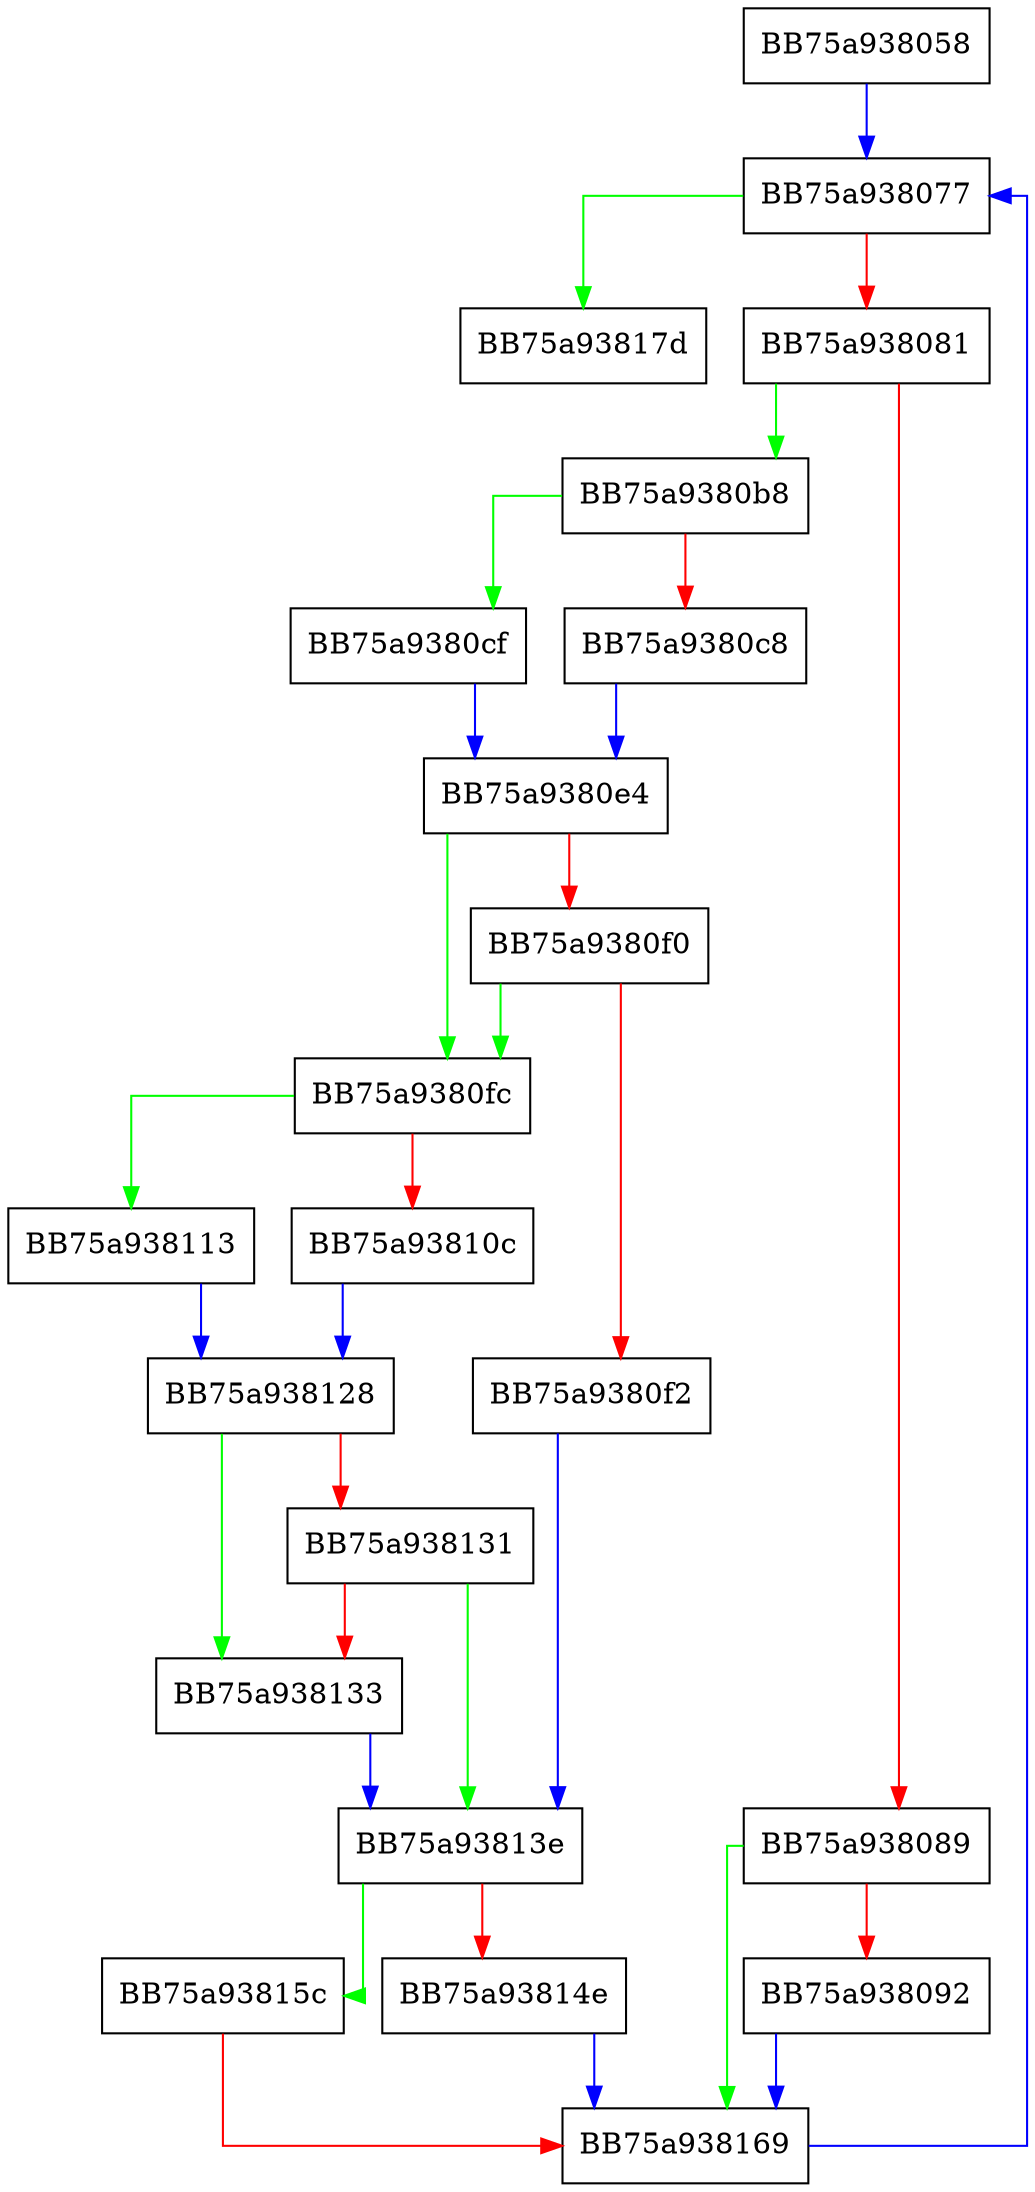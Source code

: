 digraph _add_counters_to_normalized {
  node [shape="box"];
  graph [splines=ortho];
  BB75a938058 -> BB75a938077 [color="blue"];
  BB75a938077 -> BB75a93817d [color="green"];
  BB75a938077 -> BB75a938081 [color="red"];
  BB75a938081 -> BB75a9380b8 [color="green"];
  BB75a938081 -> BB75a938089 [color="red"];
  BB75a938089 -> BB75a938169 [color="green"];
  BB75a938089 -> BB75a938092 [color="red"];
  BB75a938092 -> BB75a938169 [color="blue"];
  BB75a9380b8 -> BB75a9380cf [color="green"];
  BB75a9380b8 -> BB75a9380c8 [color="red"];
  BB75a9380c8 -> BB75a9380e4 [color="blue"];
  BB75a9380cf -> BB75a9380e4 [color="blue"];
  BB75a9380e4 -> BB75a9380fc [color="green"];
  BB75a9380e4 -> BB75a9380f0 [color="red"];
  BB75a9380f0 -> BB75a9380fc [color="green"];
  BB75a9380f0 -> BB75a9380f2 [color="red"];
  BB75a9380f2 -> BB75a93813e [color="blue"];
  BB75a9380fc -> BB75a938113 [color="green"];
  BB75a9380fc -> BB75a93810c [color="red"];
  BB75a93810c -> BB75a938128 [color="blue"];
  BB75a938113 -> BB75a938128 [color="blue"];
  BB75a938128 -> BB75a938133 [color="green"];
  BB75a938128 -> BB75a938131 [color="red"];
  BB75a938131 -> BB75a93813e [color="green"];
  BB75a938131 -> BB75a938133 [color="red"];
  BB75a938133 -> BB75a93813e [color="blue"];
  BB75a93813e -> BB75a93815c [color="green"];
  BB75a93813e -> BB75a93814e [color="red"];
  BB75a93814e -> BB75a938169 [color="blue"];
  BB75a93815c -> BB75a938169 [color="red"];
  BB75a938169 -> BB75a938077 [color="blue"];
}